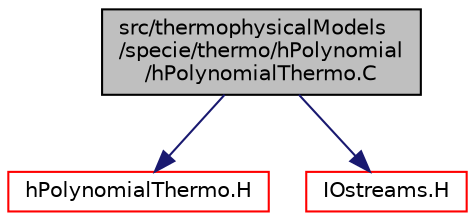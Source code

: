 digraph "src/thermophysicalModels/specie/thermo/hPolynomial/hPolynomialThermo.C"
{
  bgcolor="transparent";
  edge [fontname="Helvetica",fontsize="10",labelfontname="Helvetica",labelfontsize="10"];
  node [fontname="Helvetica",fontsize="10",shape=record];
  Node1 [label="src/thermophysicalModels\l/specie/thermo/hPolynomial\l/hPolynomialThermo.C",height=0.2,width=0.4,color="black", fillcolor="grey75", style="filled", fontcolor="black"];
  Node1 -> Node2 [color="midnightblue",fontsize="10",style="solid",fontname="Helvetica"];
  Node2 [label="hPolynomialThermo.H",height=0.2,width=0.4,color="red",URL="$a10494.html"];
  Node1 -> Node3 [color="midnightblue",fontsize="10",style="solid",fontname="Helvetica"];
  Node3 [label="IOstreams.H",height=0.2,width=0.4,color="red",URL="$a08086.html",tooltip="Useful combination of include files which define Sin, Sout and Serr and the use of IO streams general..."];
}
